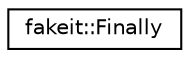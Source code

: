 digraph "Graphical Class Hierarchy"
{
  edge [fontname="Helvetica",fontsize="10",labelfontname="Helvetica",labelfontsize="10"];
  node [fontname="Helvetica",fontsize="10",shape=record];
  rankdir="LR";
  Node1 [label="fakeit::Finally",height=0.2,width=0.4,color="black", fillcolor="white", style="filled",URL="$d9/d5e/classfakeit_1_1Finally.html"];
}
